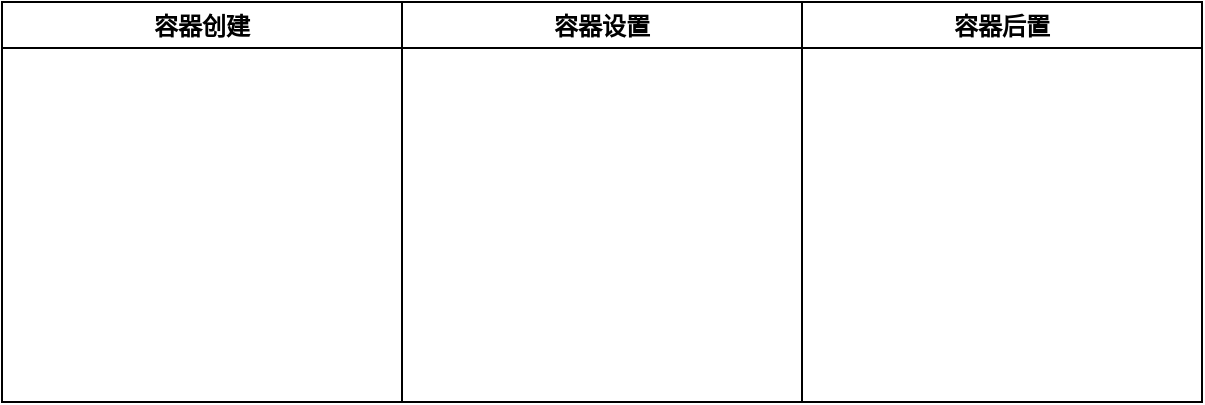 <mxfile version="14.7.6" type="github">
  <diagram id="tSPigEAYxKMWaiqZoppW" name="Page-1">
    <mxGraphModel dx="878" dy="587" grid="1" gridSize="10" guides="1" tooltips="1" connect="1" arrows="1" fold="1" page="1" pageScale="1" pageWidth="827" pageHeight="1169" math="0" shadow="0">
      <root>
        <mxCell id="0" />
        <mxCell id="1" parent="0" />
        <mxCell id="T3HsLUTjVdeeI4A1XSZf-1" value="容器创建" style="swimlane;" vertex="1" parent="1">
          <mxGeometry x="60" y="150" width="200" height="200" as="geometry" />
        </mxCell>
        <mxCell id="T3HsLUTjVdeeI4A1XSZf-2" value="容器设置" style="swimlane;startSize=23;" vertex="1" parent="1">
          <mxGeometry x="260" y="150" width="200" height="200" as="geometry" />
        </mxCell>
        <mxCell id="T3HsLUTjVdeeI4A1XSZf-3" value="容器后置" style="swimlane;startSize=23;" vertex="1" parent="1">
          <mxGeometry x="460" y="150" width="200" height="200" as="geometry" />
        </mxCell>
      </root>
    </mxGraphModel>
  </diagram>
</mxfile>

